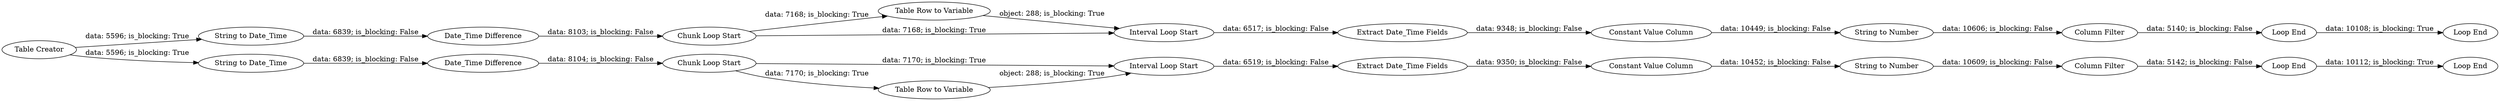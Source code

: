 digraph {
	"-4788968629876955753_15" [label="Loop End"]
	"8795488176711347154_7" [label="Table Row to Variable"]
	"-4788968629876955753_17" [label="Loop End"]
	"8795488176711347154_1" [label="Table Creator"]
	"-4788968629876955753_23" [label="Interval Loop Start"]
	"8795488176711347154_5" [label="Interval Loop Start"]
	"8795488176711347154_3" [label="String to Date_Time"]
	"-4788968629876955753_20" [label="String to Number"]
	"8795488176711347154_4" [label="Date_Time Difference"]
	"8795488176711347154_13" [label="Loop End"]
	"8795488176711347154_11" [label="Extract Date_Time Fields"]
	"-4788968629876955753_19" [label="String to Date_Time"]
	"-4788968629876955753_14" [label="Chunk Loop Start"]
	"-4788968629876955753_22" [label="Extract Date_Time Fields"]
	"8795488176711347154_12" [label="Column Filter"]
	"8795488176711347154_8" [label="Loop End"]
	"-4788968629876955753_24" [label="Column Filter"]
	"-4788968629876955753_21" [label="Date_Time Difference"]
	"8795488176711347154_6" [label="Chunk Loop Start"]
	"8795488176711347154_9" [label="Constant Value Column"]
	"-4788968629876955753_16" [label="Table Row to Variable"]
	"8795488176711347154_10" [label="String to Number"]
	"-4788968629876955753_18" [label="Constant Value Column"]
	"-4788968629876955753_22" -> "-4788968629876955753_18" [label="data: 9350; is_blocking: False"]
	"8795488176711347154_3" -> "8795488176711347154_4" [label="data: 6839; is_blocking: False"]
	"8795488176711347154_6" -> "8795488176711347154_5" [label="data: 7168; is_blocking: True"]
	"-4788968629876955753_19" -> "-4788968629876955753_21" [label="data: 6839; is_blocking: False"]
	"8795488176711347154_1" -> "-4788968629876955753_19" [label="data: 5596; is_blocking: True"]
	"-4788968629876955753_20" -> "-4788968629876955753_24" [label="data: 10609; is_blocking: False"]
	"-4788968629876955753_16" -> "-4788968629876955753_23" [label="object: 288; is_blocking: True"]
	"8795488176711347154_6" -> "8795488176711347154_7" [label="data: 7168; is_blocking: True"]
	"-4788968629876955753_17" -> "-4788968629876955753_15" [label="data: 10112; is_blocking: True"]
	"8795488176711347154_8" -> "8795488176711347154_13" [label="data: 10108; is_blocking: True"]
	"8795488176711347154_10" -> "8795488176711347154_12" [label="data: 10606; is_blocking: False"]
	"8795488176711347154_4" -> "8795488176711347154_6" [label="data: 8103; is_blocking: False"]
	"8795488176711347154_9" -> "8795488176711347154_10" [label="data: 10449; is_blocking: False"]
	"8795488176711347154_11" -> "8795488176711347154_9" [label="data: 9348; is_blocking: False"]
	"-4788968629876955753_14" -> "-4788968629876955753_23" [label="data: 7170; is_blocking: True"]
	"-4788968629876955753_24" -> "-4788968629876955753_17" [label="data: 5142; is_blocking: False"]
	"-4788968629876955753_21" -> "-4788968629876955753_14" [label="data: 8104; is_blocking: False"]
	"8795488176711347154_1" -> "8795488176711347154_3" [label="data: 5596; is_blocking: True"]
	"-4788968629876955753_18" -> "-4788968629876955753_20" [label="data: 10452; is_blocking: False"]
	"8795488176711347154_5" -> "8795488176711347154_11" [label="data: 6517; is_blocking: False"]
	"-4788968629876955753_14" -> "-4788968629876955753_16" [label="data: 7170; is_blocking: True"]
	"-4788968629876955753_23" -> "-4788968629876955753_22" [label="data: 6519; is_blocking: False"]
	"8795488176711347154_12" -> "8795488176711347154_8" [label="data: 5140; is_blocking: False"]
	"8795488176711347154_7" -> "8795488176711347154_5" [label="object: 288; is_blocking: True"]
	rankdir=LR
}
